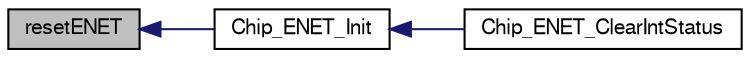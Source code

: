 digraph "resetENET"
{
  edge [fontname="FreeSans",fontsize="10",labelfontname="FreeSans",labelfontsize="10"];
  node [fontname="FreeSans",fontsize="10",shape=record];
  rankdir="LR";
  Node1 [label="resetENET",height=0.2,width=0.4,color="black", fillcolor="grey75", style="filled", fontcolor="black"];
  Node1 -> Node2 [dir="back",color="midnightblue",fontsize="10",style="solid"];
  Node2 [label="Chip_ENET_Init",height=0.2,width=0.4,color="black", fillcolor="white", style="filled",URL="$group__ENET__17XX__40XX.html#ga24a13ad31f70570906a4b885754f8953",tooltip="Initialize ethernet interface. "];
  Node2 -> Node3 [dir="back",color="midnightblue",fontsize="10",style="solid"];
  Node3 [label="Chip_ENET_ClearIntStatus",height=0.2,width=0.4,color="black", fillcolor="white", style="filled",URL="$group__ENET__17XX__40XX.html#ga0a574e2cc8946c200d71152722ac30d7",tooltip="Clear the interrupt status. "];
}
